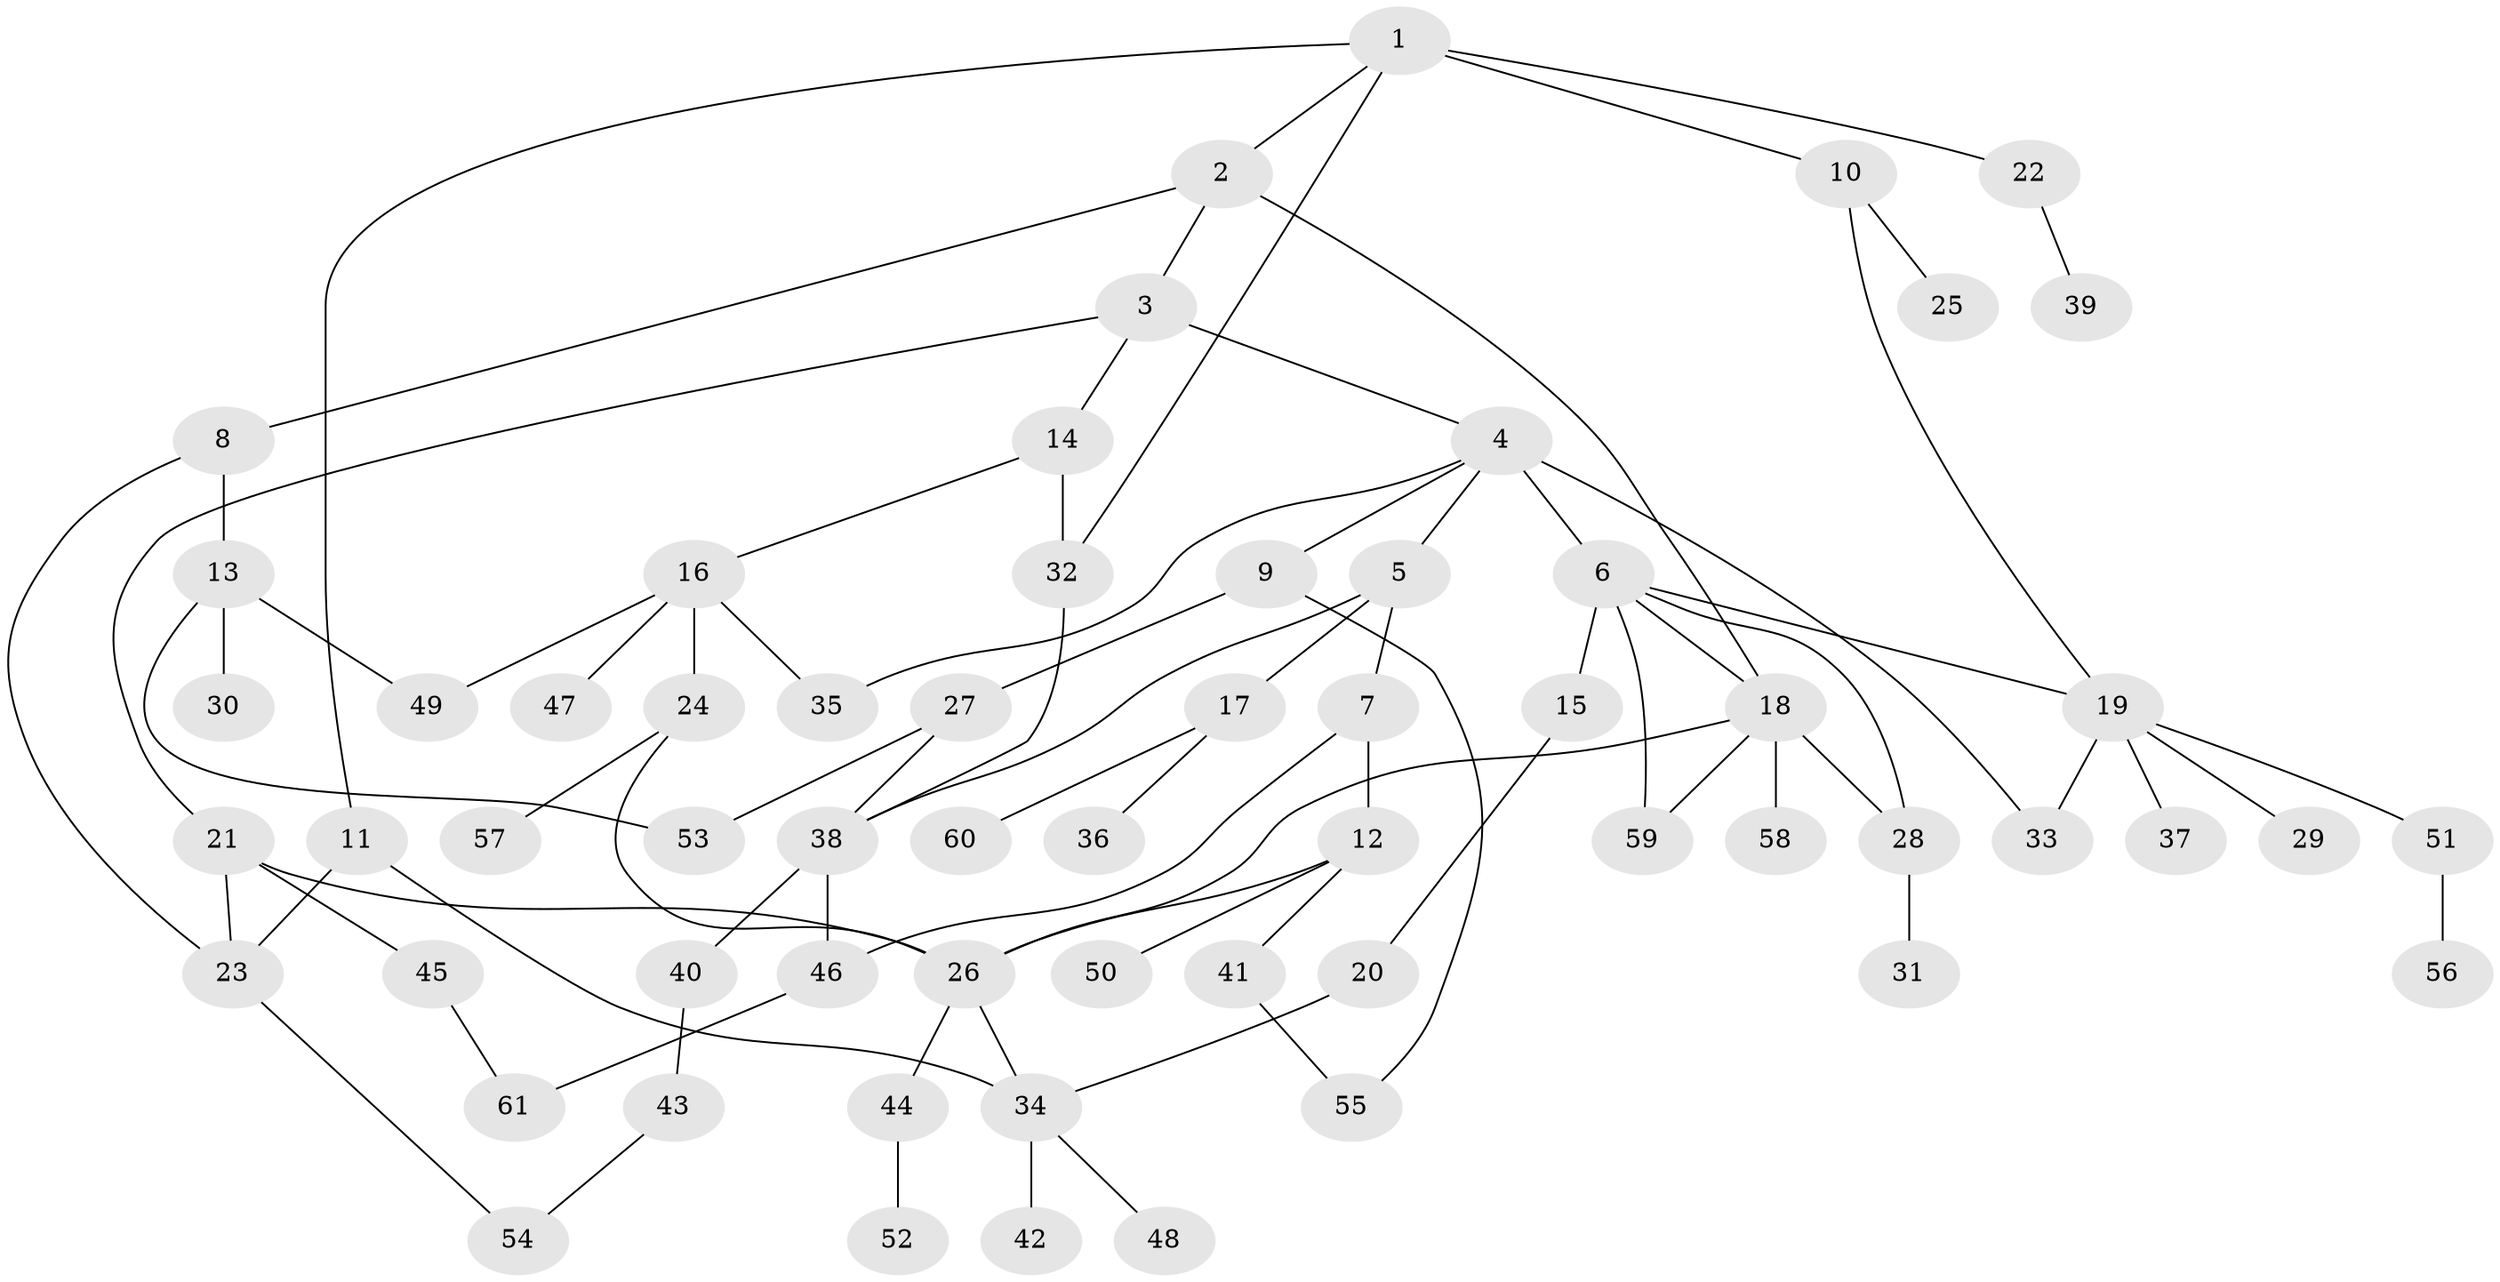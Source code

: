 // Generated by graph-tools (version 1.1) at 2025/49/03/09/25 03:49:19]
// undirected, 61 vertices, 82 edges
graph export_dot {
graph [start="1"]
  node [color=gray90,style=filled];
  1;
  2;
  3;
  4;
  5;
  6;
  7;
  8;
  9;
  10;
  11;
  12;
  13;
  14;
  15;
  16;
  17;
  18;
  19;
  20;
  21;
  22;
  23;
  24;
  25;
  26;
  27;
  28;
  29;
  30;
  31;
  32;
  33;
  34;
  35;
  36;
  37;
  38;
  39;
  40;
  41;
  42;
  43;
  44;
  45;
  46;
  47;
  48;
  49;
  50;
  51;
  52;
  53;
  54;
  55;
  56;
  57;
  58;
  59;
  60;
  61;
  1 -- 2;
  1 -- 10;
  1 -- 11;
  1 -- 22;
  1 -- 32;
  2 -- 3;
  2 -- 8;
  2 -- 18;
  3 -- 4;
  3 -- 14;
  3 -- 21;
  4 -- 5;
  4 -- 6;
  4 -- 9;
  4 -- 35;
  4 -- 33;
  5 -- 7;
  5 -- 17;
  5 -- 38;
  6 -- 15;
  6 -- 28;
  6 -- 19;
  6 -- 59;
  6 -- 18;
  7 -- 12;
  7 -- 46;
  8 -- 13;
  8 -- 23;
  9 -- 27;
  9 -- 55;
  10 -- 19;
  10 -- 25;
  11 -- 23;
  11 -- 34;
  12 -- 26;
  12 -- 41;
  12 -- 50;
  13 -- 30;
  13 -- 49;
  13 -- 53;
  14 -- 16;
  14 -- 32;
  15 -- 20;
  16 -- 24;
  16 -- 47;
  16 -- 49;
  16 -- 35;
  17 -- 36;
  17 -- 60;
  18 -- 58;
  18 -- 59;
  18 -- 28;
  18 -- 26;
  19 -- 29;
  19 -- 33;
  19 -- 37;
  19 -- 51;
  20 -- 34;
  21 -- 23;
  21 -- 45;
  21 -- 26;
  22 -- 39;
  23 -- 54;
  24 -- 57;
  24 -- 26;
  26 -- 44;
  26 -- 34;
  27 -- 38;
  27 -- 53;
  28 -- 31;
  32 -- 38;
  34 -- 42;
  34 -- 48;
  38 -- 40;
  38 -- 46;
  40 -- 43;
  41 -- 55;
  43 -- 54;
  44 -- 52;
  45 -- 61;
  46 -- 61;
  51 -- 56;
}
